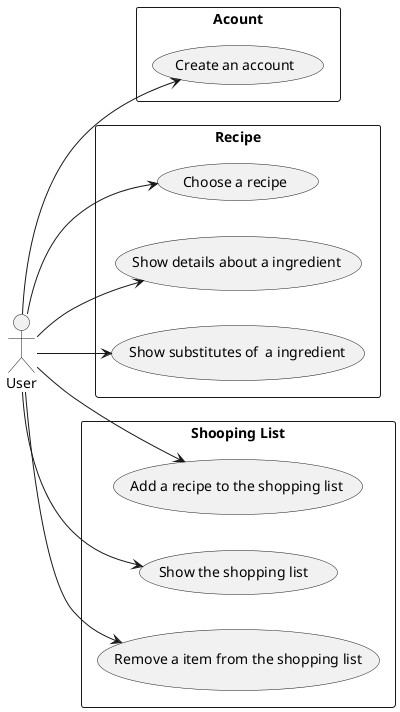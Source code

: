  @startuml
left to right direction

actor User

rectangle "Acount" {
    User --> (Create an account)

}

rectangle "Recipe"{
User --> (Choose a recipe)
User -->(Show details about a ingredient)
User -->(Show substitutes of  a ingredient)
}

rectangle "Shooping List" {

    User -->(Add a recipe to the shopping list)
    User -->(Show the shopping list )
    User -->(Remove a item from the shopping list)
}


@enduml